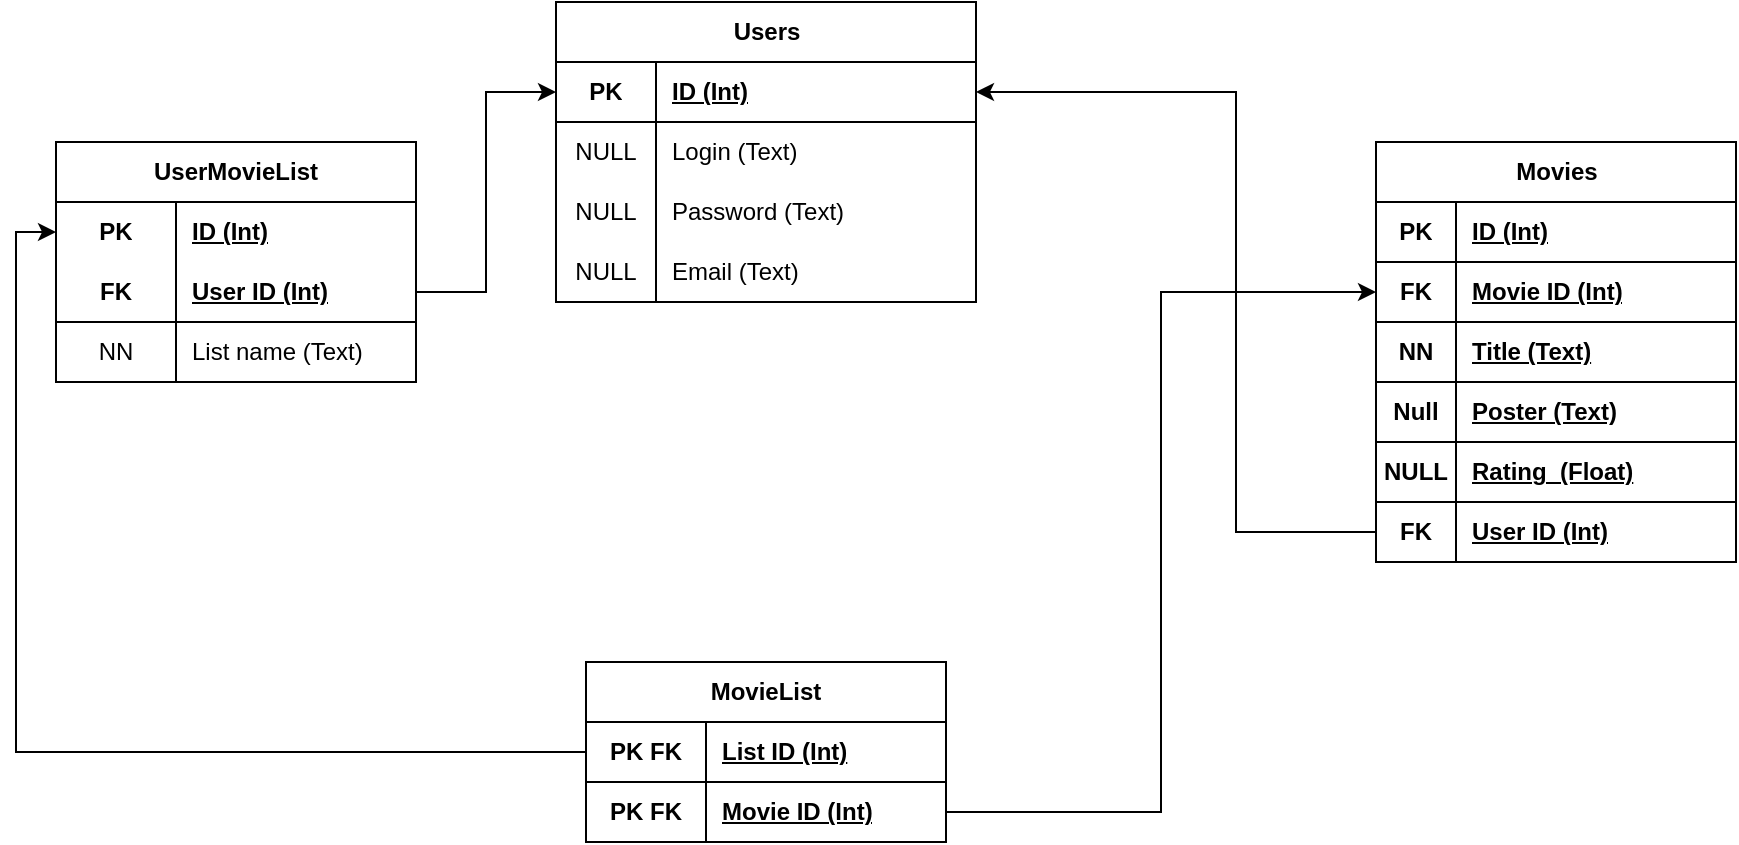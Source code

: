 <mxfile version="24.5.3" type="device">
  <diagram id="bumAaFY8xQlhCZJ6cqjJ" name="Страница — 1">
    <mxGraphModel dx="1434" dy="836" grid="1" gridSize="10" guides="1" tooltips="1" connect="1" arrows="1" fold="1" page="1" pageScale="1" pageWidth="2336" pageHeight="1654" math="0" shadow="0">
      <root>
        <mxCell id="0" />
        <mxCell id="1" parent="0" />
        <mxCell id="mRq495kTfZGZHHkkGKpH-1" value="Users" style="shape=table;startSize=30;container=1;collapsible=1;childLayout=tableLayout;fixedRows=1;rowLines=0;fontStyle=1;align=center;resizeLast=1;html=1;" parent="1" vertex="1">
          <mxGeometry x="640" y="220" width="210" height="150" as="geometry" />
        </mxCell>
        <mxCell id="mRq495kTfZGZHHkkGKpH-2" value="" style="shape=tableRow;horizontal=0;startSize=0;swimlaneHead=0;swimlaneBody=0;fillColor=none;collapsible=0;dropTarget=0;points=[[0,0.5],[1,0.5]];portConstraint=eastwest;top=0;left=0;right=0;bottom=1;" parent="mRq495kTfZGZHHkkGKpH-1" vertex="1">
          <mxGeometry y="30" width="210" height="30" as="geometry" />
        </mxCell>
        <mxCell id="mRq495kTfZGZHHkkGKpH-3" value="PK" style="shape=partialRectangle;connectable=0;fillColor=none;top=0;left=0;bottom=0;right=0;fontStyle=1;overflow=hidden;whiteSpace=wrap;html=1;" parent="mRq495kTfZGZHHkkGKpH-2" vertex="1">
          <mxGeometry width="50" height="30" as="geometry">
            <mxRectangle width="50" height="30" as="alternateBounds" />
          </mxGeometry>
        </mxCell>
        <mxCell id="mRq495kTfZGZHHkkGKpH-4" value="ID (Int)" style="shape=partialRectangle;connectable=0;fillColor=none;top=0;left=0;bottom=0;right=0;align=left;spacingLeft=6;fontStyle=5;overflow=hidden;whiteSpace=wrap;html=1;" parent="mRq495kTfZGZHHkkGKpH-2" vertex="1">
          <mxGeometry x="50" width="160" height="30" as="geometry">
            <mxRectangle width="160" height="30" as="alternateBounds" />
          </mxGeometry>
        </mxCell>
        <mxCell id="mRq495kTfZGZHHkkGKpH-20" value="" style="shape=tableRow;horizontal=0;startSize=0;swimlaneHead=0;swimlaneBody=0;fillColor=none;collapsible=0;dropTarget=0;points=[[0,0.5],[1,0.5]];portConstraint=eastwest;top=0;left=0;right=0;bottom=0;" parent="mRq495kTfZGZHHkkGKpH-1" vertex="1">
          <mxGeometry y="60" width="210" height="30" as="geometry" />
        </mxCell>
        <mxCell id="mRq495kTfZGZHHkkGKpH-21" value="NULL" style="shape=partialRectangle;connectable=0;fillColor=none;top=0;left=0;bottom=0;right=0;editable=1;overflow=hidden;whiteSpace=wrap;html=1;" parent="mRq495kTfZGZHHkkGKpH-20" vertex="1">
          <mxGeometry width="50" height="30" as="geometry">
            <mxRectangle width="50" height="30" as="alternateBounds" />
          </mxGeometry>
        </mxCell>
        <mxCell id="mRq495kTfZGZHHkkGKpH-22" value="Login (Text)" style="shape=partialRectangle;connectable=0;fillColor=none;top=0;left=0;bottom=0;right=0;align=left;spacingLeft=6;overflow=hidden;whiteSpace=wrap;html=1;" parent="mRq495kTfZGZHHkkGKpH-20" vertex="1">
          <mxGeometry x="50" width="160" height="30" as="geometry">
            <mxRectangle width="160" height="30" as="alternateBounds" />
          </mxGeometry>
        </mxCell>
        <mxCell id="mRq495kTfZGZHHkkGKpH-23" value="" style="shape=tableRow;horizontal=0;startSize=0;swimlaneHead=0;swimlaneBody=0;fillColor=none;collapsible=0;dropTarget=0;points=[[0,0.5],[1,0.5]];portConstraint=eastwest;top=0;left=0;right=0;bottom=0;" parent="mRq495kTfZGZHHkkGKpH-1" vertex="1">
          <mxGeometry y="90" width="210" height="30" as="geometry" />
        </mxCell>
        <mxCell id="mRq495kTfZGZHHkkGKpH-24" value="NULL" style="shape=partialRectangle;connectable=0;fillColor=none;top=0;left=0;bottom=0;right=0;editable=1;overflow=hidden;whiteSpace=wrap;html=1;" parent="mRq495kTfZGZHHkkGKpH-23" vertex="1">
          <mxGeometry width="50" height="30" as="geometry">
            <mxRectangle width="50" height="30" as="alternateBounds" />
          </mxGeometry>
        </mxCell>
        <mxCell id="mRq495kTfZGZHHkkGKpH-25" value="Password (Text)" style="shape=partialRectangle;connectable=0;fillColor=none;top=0;left=0;bottom=0;right=0;align=left;spacingLeft=6;overflow=hidden;whiteSpace=wrap;html=1;" parent="mRq495kTfZGZHHkkGKpH-23" vertex="1">
          <mxGeometry x="50" width="160" height="30" as="geometry">
            <mxRectangle width="160" height="30" as="alternateBounds" />
          </mxGeometry>
        </mxCell>
        <mxCell id="mRq495kTfZGZHHkkGKpH-26" value="" style="shape=tableRow;horizontal=0;startSize=0;swimlaneHead=0;swimlaneBody=0;fillColor=none;collapsible=0;dropTarget=0;points=[[0,0.5],[1,0.5]];portConstraint=eastwest;top=0;left=0;right=0;bottom=0;" parent="mRq495kTfZGZHHkkGKpH-1" vertex="1">
          <mxGeometry y="120" width="210" height="30" as="geometry" />
        </mxCell>
        <mxCell id="mRq495kTfZGZHHkkGKpH-27" value="NULL" style="shape=partialRectangle;connectable=0;fillColor=none;top=0;left=0;bottom=0;right=0;editable=1;overflow=hidden;whiteSpace=wrap;html=1;" parent="mRq495kTfZGZHHkkGKpH-26" vertex="1">
          <mxGeometry width="50" height="30" as="geometry">
            <mxRectangle width="50" height="30" as="alternateBounds" />
          </mxGeometry>
        </mxCell>
        <mxCell id="mRq495kTfZGZHHkkGKpH-28" value="Email (Text)" style="shape=partialRectangle;connectable=0;fillColor=none;top=0;left=0;bottom=0;right=0;align=left;spacingLeft=6;overflow=hidden;whiteSpace=wrap;html=1;" parent="mRq495kTfZGZHHkkGKpH-26" vertex="1">
          <mxGeometry x="50" width="160" height="30" as="geometry">
            <mxRectangle width="160" height="30" as="alternateBounds" />
          </mxGeometry>
        </mxCell>
        <mxCell id="mRq495kTfZGZHHkkGKpH-32" value="Movies" style="shape=table;startSize=30;container=1;collapsible=1;childLayout=tableLayout;fixedRows=1;rowLines=0;fontStyle=1;align=center;resizeLast=1;html=1;" parent="1" vertex="1">
          <mxGeometry x="1050" y="290" width="180" height="210" as="geometry" />
        </mxCell>
        <mxCell id="mRq495kTfZGZHHkkGKpH-33" value="" style="shape=tableRow;horizontal=0;startSize=0;swimlaneHead=0;swimlaneBody=0;fillColor=none;collapsible=0;dropTarget=0;points=[[0,0.5],[1,0.5]];portConstraint=eastwest;top=0;left=0;right=0;bottom=1;" parent="mRq495kTfZGZHHkkGKpH-32" vertex="1">
          <mxGeometry y="30" width="180" height="30" as="geometry" />
        </mxCell>
        <mxCell id="mRq495kTfZGZHHkkGKpH-34" value="PK" style="shape=partialRectangle;connectable=0;fillColor=none;top=0;left=0;bottom=0;right=0;fontStyle=1;overflow=hidden;whiteSpace=wrap;html=1;" parent="mRq495kTfZGZHHkkGKpH-33" vertex="1">
          <mxGeometry width="40" height="30" as="geometry">
            <mxRectangle width="40" height="30" as="alternateBounds" />
          </mxGeometry>
        </mxCell>
        <mxCell id="mRq495kTfZGZHHkkGKpH-35" value="ID (Int)" style="shape=partialRectangle;connectable=0;fillColor=none;top=0;left=0;bottom=0;right=0;align=left;spacingLeft=6;fontStyle=5;overflow=hidden;whiteSpace=wrap;html=1;" parent="mRq495kTfZGZHHkkGKpH-33" vertex="1">
          <mxGeometry x="40" width="140" height="30" as="geometry">
            <mxRectangle width="140" height="30" as="alternateBounds" />
          </mxGeometry>
        </mxCell>
        <mxCell id="YDPc2jkZ0Zj_qF7XnmV1-1" value="" style="shape=tableRow;horizontal=0;startSize=0;swimlaneHead=0;swimlaneBody=0;fillColor=none;collapsible=0;dropTarget=0;points=[[0,0.5],[1,0.5]];portConstraint=eastwest;top=0;left=0;right=0;bottom=1;" parent="mRq495kTfZGZHHkkGKpH-32" vertex="1">
          <mxGeometry y="60" width="180" height="30" as="geometry" />
        </mxCell>
        <mxCell id="YDPc2jkZ0Zj_qF7XnmV1-2" value="FK" style="shape=partialRectangle;connectable=0;fillColor=none;top=0;left=0;bottom=0;right=0;fontStyle=1;overflow=hidden;whiteSpace=wrap;html=1;" parent="YDPc2jkZ0Zj_qF7XnmV1-1" vertex="1">
          <mxGeometry width="40" height="30" as="geometry">
            <mxRectangle width="40" height="30" as="alternateBounds" />
          </mxGeometry>
        </mxCell>
        <mxCell id="YDPc2jkZ0Zj_qF7XnmV1-3" value="Movie ID (Int)" style="shape=partialRectangle;connectable=0;fillColor=none;top=0;left=0;bottom=0;right=0;align=left;spacingLeft=6;fontStyle=5;overflow=hidden;whiteSpace=wrap;html=1;" parent="YDPc2jkZ0Zj_qF7XnmV1-1" vertex="1">
          <mxGeometry x="40" width="140" height="30" as="geometry">
            <mxRectangle width="140" height="30" as="alternateBounds" />
          </mxGeometry>
        </mxCell>
        <mxCell id="YDPc2jkZ0Zj_qF7XnmV1-10" style="shape=tableRow;horizontal=0;startSize=0;swimlaneHead=0;swimlaneBody=0;fillColor=none;collapsible=0;dropTarget=0;points=[[0,0.5],[1,0.5]];portConstraint=eastwest;top=0;left=0;right=0;bottom=1;" parent="mRq495kTfZGZHHkkGKpH-32" vertex="1">
          <mxGeometry y="90" width="180" height="30" as="geometry" />
        </mxCell>
        <mxCell id="YDPc2jkZ0Zj_qF7XnmV1-11" value="NN" style="shape=partialRectangle;connectable=0;fillColor=none;top=0;left=0;bottom=0;right=0;fontStyle=1;overflow=hidden;whiteSpace=wrap;html=1;" parent="YDPc2jkZ0Zj_qF7XnmV1-10" vertex="1">
          <mxGeometry width="40" height="30" as="geometry">
            <mxRectangle width="40" height="30" as="alternateBounds" />
          </mxGeometry>
        </mxCell>
        <mxCell id="YDPc2jkZ0Zj_qF7XnmV1-12" value="Title (Text)" style="shape=partialRectangle;connectable=0;fillColor=none;top=0;left=0;bottom=0;right=0;align=left;spacingLeft=6;fontStyle=5;overflow=hidden;whiteSpace=wrap;html=1;" parent="YDPc2jkZ0Zj_qF7XnmV1-10" vertex="1">
          <mxGeometry x="40" width="140" height="30" as="geometry">
            <mxRectangle width="140" height="30" as="alternateBounds" />
          </mxGeometry>
        </mxCell>
        <mxCell id="YDPc2jkZ0Zj_qF7XnmV1-13" style="shape=tableRow;horizontal=0;startSize=0;swimlaneHead=0;swimlaneBody=0;fillColor=none;collapsible=0;dropTarget=0;points=[[0,0.5],[1,0.5]];portConstraint=eastwest;top=0;left=0;right=0;bottom=1;" parent="mRq495kTfZGZHHkkGKpH-32" vertex="1">
          <mxGeometry y="120" width="180" height="30" as="geometry" />
        </mxCell>
        <mxCell id="YDPc2jkZ0Zj_qF7XnmV1-14" value="Null" style="shape=partialRectangle;connectable=0;fillColor=none;top=0;left=0;bottom=0;right=0;fontStyle=1;overflow=hidden;whiteSpace=wrap;html=1;" parent="YDPc2jkZ0Zj_qF7XnmV1-13" vertex="1">
          <mxGeometry width="40" height="30" as="geometry">
            <mxRectangle width="40" height="30" as="alternateBounds" />
          </mxGeometry>
        </mxCell>
        <mxCell id="YDPc2jkZ0Zj_qF7XnmV1-15" value="Poster (Text)" style="shape=partialRectangle;connectable=0;fillColor=none;top=0;left=0;bottom=0;right=0;align=left;spacingLeft=6;fontStyle=5;overflow=hidden;whiteSpace=wrap;html=1;" parent="YDPc2jkZ0Zj_qF7XnmV1-13" vertex="1">
          <mxGeometry x="40" width="140" height="30" as="geometry">
            <mxRectangle width="140" height="30" as="alternateBounds" />
          </mxGeometry>
        </mxCell>
        <mxCell id="ZA1U5kCUr6qGFv449BV8-1" value="" style="shape=tableRow;horizontal=0;startSize=0;swimlaneHead=0;swimlaneBody=0;fillColor=none;collapsible=0;dropTarget=0;points=[[0,0.5],[1,0.5]];portConstraint=eastwest;top=0;left=0;right=0;bottom=1;" parent="mRq495kTfZGZHHkkGKpH-32" vertex="1">
          <mxGeometry y="150" width="180" height="30" as="geometry" />
        </mxCell>
        <mxCell id="ZA1U5kCUr6qGFv449BV8-2" value="NULL" style="shape=partialRectangle;connectable=0;fillColor=none;top=0;left=0;bottom=0;right=0;fontStyle=1;overflow=hidden;whiteSpace=wrap;html=1;" parent="ZA1U5kCUr6qGFv449BV8-1" vertex="1">
          <mxGeometry width="40" height="30" as="geometry">
            <mxRectangle width="40" height="30" as="alternateBounds" />
          </mxGeometry>
        </mxCell>
        <mxCell id="ZA1U5kCUr6qGFv449BV8-3" value="Rating&amp;nbsp; (Float)" style="shape=partialRectangle;connectable=0;fillColor=none;top=0;left=0;bottom=0;right=0;align=left;spacingLeft=6;fontStyle=5;overflow=hidden;whiteSpace=wrap;html=1;" parent="ZA1U5kCUr6qGFv449BV8-1" vertex="1">
          <mxGeometry x="40" width="140" height="30" as="geometry">
            <mxRectangle width="140" height="30" as="alternateBounds" />
          </mxGeometry>
        </mxCell>
        <mxCell id="wciCPxOqc1JyPDJAZNEO-4" value="" style="shape=tableRow;horizontal=0;startSize=0;swimlaneHead=0;swimlaneBody=0;fillColor=none;collapsible=0;dropTarget=0;points=[[0,0.5],[1,0.5]];portConstraint=eastwest;top=0;left=0;right=0;bottom=1;" vertex="1" parent="mRq495kTfZGZHHkkGKpH-32">
          <mxGeometry y="180" width="180" height="30" as="geometry" />
        </mxCell>
        <mxCell id="wciCPxOqc1JyPDJAZNEO-5" value="FK" style="shape=partialRectangle;connectable=0;fillColor=none;top=0;left=0;bottom=0;right=0;fontStyle=1;overflow=hidden;whiteSpace=wrap;html=1;" vertex="1" parent="wciCPxOqc1JyPDJAZNEO-4">
          <mxGeometry width="40" height="30" as="geometry">
            <mxRectangle width="40" height="30" as="alternateBounds" />
          </mxGeometry>
        </mxCell>
        <mxCell id="wciCPxOqc1JyPDJAZNEO-6" value="User ID (Int)" style="shape=partialRectangle;connectable=0;fillColor=none;top=0;left=0;bottom=0;right=0;align=left;spacingLeft=6;fontStyle=5;overflow=hidden;whiteSpace=wrap;html=1;" vertex="1" parent="wciCPxOqc1JyPDJAZNEO-4">
          <mxGeometry x="40" width="140" height="30" as="geometry">
            <mxRectangle width="140" height="30" as="alternateBounds" />
          </mxGeometry>
        </mxCell>
        <mxCell id="mRq495kTfZGZHHkkGKpH-48" value="UserMovieList" style="shape=table;startSize=30;container=1;collapsible=1;childLayout=tableLayout;fixedRows=1;rowLines=0;fontStyle=1;align=center;resizeLast=1;html=1;whiteSpace=wrap;" parent="1" vertex="1">
          <mxGeometry x="390" y="290" width="180" height="120" as="geometry" />
        </mxCell>
        <mxCell id="mRq495kTfZGZHHkkGKpH-49" value="" style="shape=tableRow;horizontal=0;startSize=0;swimlaneHead=0;swimlaneBody=0;fillColor=none;collapsible=0;dropTarget=0;points=[[0,0.5],[1,0.5]];portConstraint=eastwest;top=0;left=0;right=0;bottom=0;html=1;" parent="mRq495kTfZGZHHkkGKpH-48" vertex="1">
          <mxGeometry y="30" width="180" height="30" as="geometry" />
        </mxCell>
        <mxCell id="mRq495kTfZGZHHkkGKpH-50" value="PK" style="shape=partialRectangle;connectable=0;fillColor=none;top=0;left=0;bottom=0;right=0;fontStyle=1;overflow=hidden;html=1;whiteSpace=wrap;" parent="mRq495kTfZGZHHkkGKpH-49" vertex="1">
          <mxGeometry width="60" height="30" as="geometry">
            <mxRectangle width="60" height="30" as="alternateBounds" />
          </mxGeometry>
        </mxCell>
        <mxCell id="mRq495kTfZGZHHkkGKpH-51" value="ID (Int)" style="shape=partialRectangle;connectable=0;fillColor=none;top=0;left=0;bottom=0;right=0;align=left;spacingLeft=6;fontStyle=5;overflow=hidden;html=1;whiteSpace=wrap;" parent="mRq495kTfZGZHHkkGKpH-49" vertex="1">
          <mxGeometry x="60" width="120" height="30" as="geometry">
            <mxRectangle width="120" height="30" as="alternateBounds" />
          </mxGeometry>
        </mxCell>
        <mxCell id="mRq495kTfZGZHHkkGKpH-52" value="" style="shape=tableRow;horizontal=0;startSize=0;swimlaneHead=0;swimlaneBody=0;fillColor=none;collapsible=0;dropTarget=0;points=[[0,0.5],[1,0.5]];portConstraint=eastwest;top=0;left=0;right=0;bottom=1;html=1;" parent="mRq495kTfZGZHHkkGKpH-48" vertex="1">
          <mxGeometry y="60" width="180" height="30" as="geometry" />
        </mxCell>
        <mxCell id="mRq495kTfZGZHHkkGKpH-53" value="FK" style="shape=partialRectangle;connectable=0;fillColor=none;top=0;left=0;bottom=0;right=0;fontStyle=1;overflow=hidden;html=1;whiteSpace=wrap;" parent="mRq495kTfZGZHHkkGKpH-52" vertex="1">
          <mxGeometry width="60" height="30" as="geometry">
            <mxRectangle width="60" height="30" as="alternateBounds" />
          </mxGeometry>
        </mxCell>
        <mxCell id="mRq495kTfZGZHHkkGKpH-54" value="User ID (Int)" style="shape=partialRectangle;connectable=0;fillColor=none;top=0;left=0;bottom=0;right=0;align=left;spacingLeft=6;fontStyle=5;overflow=hidden;html=1;whiteSpace=wrap;" parent="mRq495kTfZGZHHkkGKpH-52" vertex="1">
          <mxGeometry x="60" width="120" height="30" as="geometry">
            <mxRectangle width="120" height="30" as="alternateBounds" />
          </mxGeometry>
        </mxCell>
        <mxCell id="mRq495kTfZGZHHkkGKpH-55" value="" style="shape=tableRow;horizontal=0;startSize=0;swimlaneHead=0;swimlaneBody=0;fillColor=none;collapsible=0;dropTarget=0;points=[[0,0.5],[1,0.5]];portConstraint=eastwest;top=0;left=0;right=0;bottom=0;html=1;" parent="mRq495kTfZGZHHkkGKpH-48" vertex="1">
          <mxGeometry y="90" width="180" height="30" as="geometry" />
        </mxCell>
        <mxCell id="mRq495kTfZGZHHkkGKpH-56" value="NN" style="shape=partialRectangle;connectable=0;fillColor=none;top=0;left=0;bottom=0;right=0;editable=1;overflow=hidden;html=1;whiteSpace=wrap;" parent="mRq495kTfZGZHHkkGKpH-55" vertex="1">
          <mxGeometry width="60" height="30" as="geometry">
            <mxRectangle width="60" height="30" as="alternateBounds" />
          </mxGeometry>
        </mxCell>
        <mxCell id="mRq495kTfZGZHHkkGKpH-57" value="List name (Text)" style="shape=partialRectangle;connectable=0;fillColor=none;top=0;left=0;bottom=0;right=0;align=left;spacingLeft=6;overflow=hidden;html=1;whiteSpace=wrap;" parent="mRq495kTfZGZHHkkGKpH-55" vertex="1">
          <mxGeometry x="60" width="120" height="30" as="geometry">
            <mxRectangle width="120" height="30" as="alternateBounds" />
          </mxGeometry>
        </mxCell>
        <mxCell id="mRq495kTfZGZHHkkGKpH-63" style="edgeStyle=orthogonalEdgeStyle;rounded=0;orthogonalLoop=1;jettySize=auto;html=1;entryX=0;entryY=0.5;entryDx=0;entryDy=0;" parent="1" source="mRq495kTfZGZHHkkGKpH-52" target="mRq495kTfZGZHHkkGKpH-2" edge="1">
          <mxGeometry relative="1" as="geometry" />
        </mxCell>
        <mxCell id="mRq495kTfZGZHHkkGKpH-64" value="MovieList" style="shape=table;startSize=30;container=1;collapsible=1;childLayout=tableLayout;fixedRows=1;rowLines=0;fontStyle=1;align=center;resizeLast=1;html=1;whiteSpace=wrap;" parent="1" vertex="1">
          <mxGeometry x="655" y="550" width="180" height="90" as="geometry" />
        </mxCell>
        <mxCell id="mRq495kTfZGZHHkkGKpH-68" value="" style="shape=tableRow;horizontal=0;startSize=0;swimlaneHead=0;swimlaneBody=0;fillColor=none;collapsible=0;dropTarget=0;points=[[0,0.5],[1,0.5]];portConstraint=eastwest;top=0;left=0;right=0;bottom=1;html=1;" parent="mRq495kTfZGZHHkkGKpH-64" vertex="1">
          <mxGeometry y="30" width="180" height="30" as="geometry" />
        </mxCell>
        <mxCell id="mRq495kTfZGZHHkkGKpH-69" value="PK FK" style="shape=partialRectangle;connectable=0;fillColor=none;top=0;left=0;bottom=0;right=0;fontStyle=1;overflow=hidden;html=1;whiteSpace=wrap;" parent="mRq495kTfZGZHHkkGKpH-68" vertex="1">
          <mxGeometry width="60" height="30" as="geometry">
            <mxRectangle width="60" height="30" as="alternateBounds" />
          </mxGeometry>
        </mxCell>
        <mxCell id="mRq495kTfZGZHHkkGKpH-70" value="List ID (Int)" style="shape=partialRectangle;connectable=0;fillColor=none;top=0;left=0;bottom=0;right=0;align=left;spacingLeft=6;fontStyle=5;overflow=hidden;html=1;whiteSpace=wrap;" parent="mRq495kTfZGZHHkkGKpH-68" vertex="1">
          <mxGeometry x="60" width="120" height="30" as="geometry">
            <mxRectangle width="120" height="30" as="alternateBounds" />
          </mxGeometry>
        </mxCell>
        <mxCell id="mRq495kTfZGZHHkkGKpH-84" value="" style="shape=tableRow;horizontal=0;startSize=0;swimlaneHead=0;swimlaneBody=0;fillColor=none;collapsible=0;dropTarget=0;points=[[0,0.5],[1,0.5]];portConstraint=eastwest;top=0;left=0;right=0;bottom=1;html=1;" parent="mRq495kTfZGZHHkkGKpH-64" vertex="1">
          <mxGeometry y="60" width="180" height="30" as="geometry" />
        </mxCell>
        <mxCell id="mRq495kTfZGZHHkkGKpH-85" value="PK FK" style="shape=partialRectangle;connectable=0;fillColor=none;top=0;left=0;bottom=0;right=0;fontStyle=1;overflow=hidden;html=1;whiteSpace=wrap;" parent="mRq495kTfZGZHHkkGKpH-84" vertex="1">
          <mxGeometry width="60" height="30" as="geometry">
            <mxRectangle width="60" height="30" as="alternateBounds" />
          </mxGeometry>
        </mxCell>
        <mxCell id="mRq495kTfZGZHHkkGKpH-86" value="Movie ID (Int)" style="shape=partialRectangle;connectable=0;fillColor=none;top=0;left=0;bottom=0;right=0;align=left;spacingLeft=6;fontStyle=5;overflow=hidden;html=1;whiteSpace=wrap;" parent="mRq495kTfZGZHHkkGKpH-84" vertex="1">
          <mxGeometry x="60" width="120" height="30" as="geometry">
            <mxRectangle width="120" height="30" as="alternateBounds" />
          </mxGeometry>
        </mxCell>
        <mxCell id="mRq495kTfZGZHHkkGKpH-77" style="edgeStyle=orthogonalEdgeStyle;rounded=0;orthogonalLoop=1;jettySize=auto;html=1;entryX=0;entryY=0.5;entryDx=0;entryDy=0;" parent="1" source="mRq495kTfZGZHHkkGKpH-68" target="mRq495kTfZGZHHkkGKpH-49" edge="1">
          <mxGeometry relative="1" as="geometry" />
        </mxCell>
        <mxCell id="siYPJ0gtDi06aKl3FRHC-1" style="edgeStyle=orthogonalEdgeStyle;rounded=0;orthogonalLoop=1;jettySize=auto;html=1;entryX=0;entryY=0.5;entryDx=0;entryDy=0;exitX=1;exitY=0.5;exitDx=0;exitDy=0;" parent="1" source="mRq495kTfZGZHHkkGKpH-84" target="YDPc2jkZ0Zj_qF7XnmV1-1" edge="1">
          <mxGeometry relative="1" as="geometry" />
        </mxCell>
        <mxCell id="wciCPxOqc1JyPDJAZNEO-7" style="edgeStyle=orthogonalEdgeStyle;rounded=0;orthogonalLoop=1;jettySize=auto;html=1;entryX=1;entryY=0.5;entryDx=0;entryDy=0;exitX=0;exitY=0.5;exitDx=0;exitDy=0;" edge="1" parent="1" source="wciCPxOqc1JyPDJAZNEO-4" target="mRq495kTfZGZHHkkGKpH-2">
          <mxGeometry relative="1" as="geometry">
            <mxPoint x="1090" y="485" as="sourcePoint" />
            <mxPoint x="890" y="265" as="targetPoint" />
            <Array as="points">
              <mxPoint x="980" y="485" />
              <mxPoint x="980" y="265" />
            </Array>
          </mxGeometry>
        </mxCell>
      </root>
    </mxGraphModel>
  </diagram>
</mxfile>
